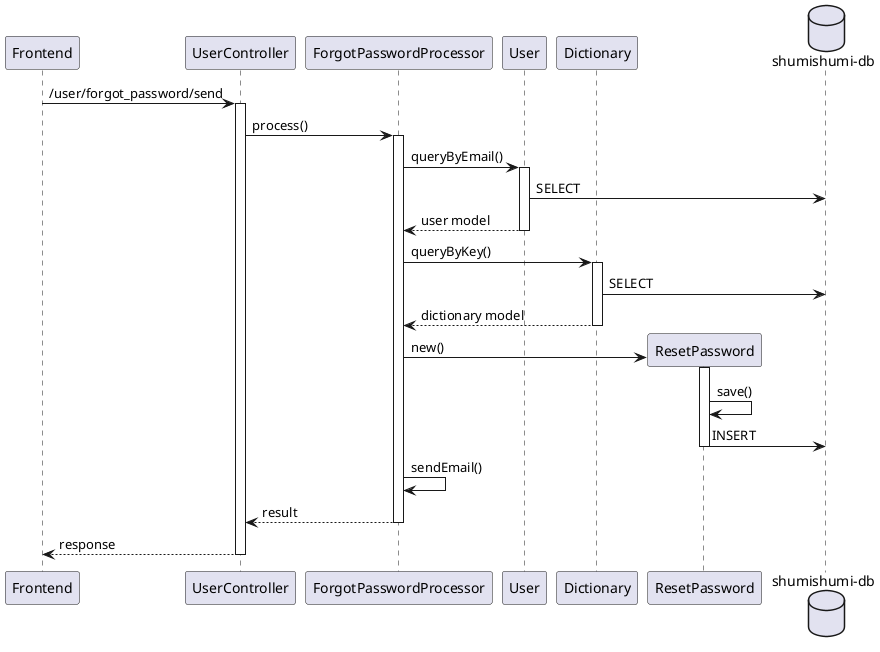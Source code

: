 @startuml forgotPassword
participant "Frontend" as fe
participant "UserController" as uc

participant "ForgotPasswordProcessor" as proc

participant "User" as um
participant "Dictionary" as dictm
participant "ResetPassword" as rpm

database "shumishumi-db" as db

fe -> uc++ : /user/forgot_password/send
uc -> proc++ : process()
proc -> um++ : queryByEmail()
um -> db : SELECT
return user model

proc -> dictm++ : queryByKey()
dictm -> db : SELECT
return dictionary model

create rpm
proc -> rpm++ : new()
rpm -> rpm : save()
rpm -> db : INSERT
deactivate rpm

proc -> proc : sendEmail()

return result
return response

@enduml
